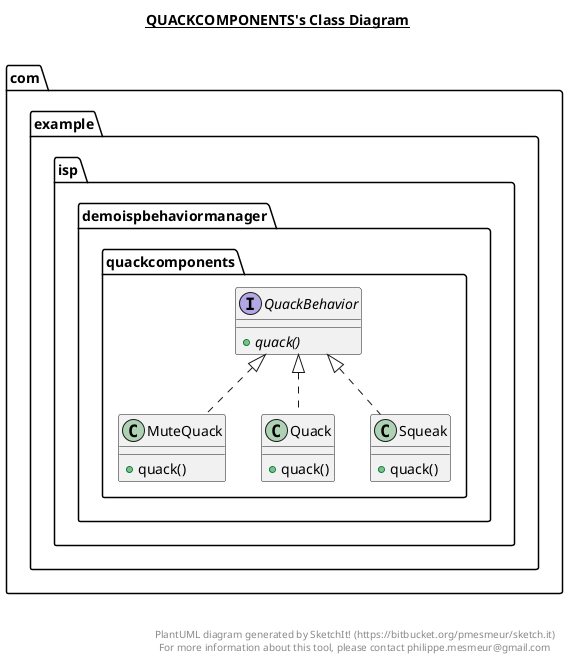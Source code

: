 @startuml

title __QUACKCOMPONENTS's Class Diagram__\n

  namespace com.example.isp.demoispbehaviormanager {
    namespace quackcomponents {
      class com.example.isp.demoispbehaviormanager.quackcomponents.MuteQuack {
          + quack()
      }
    }
  }
  

  namespace com.example.isp.demoispbehaviormanager {
    namespace quackcomponents {
      class com.example.isp.demoispbehaviormanager.quackcomponents.Quack {
          + quack()
      }
    }
  }
  

  namespace com.example.isp.demoispbehaviormanager {
    namespace quackcomponents {
      interface com.example.isp.demoispbehaviormanager.quackcomponents.QuackBehavior {
          {abstract} + quack()
      }
    }
  }
  

  namespace com.example.isp.demoispbehaviormanager {
    namespace quackcomponents {
      class com.example.isp.demoispbehaviormanager.quackcomponents.Squeak {
          + quack()
      }
    }
  }
  

  com.example.isp.demoispbehaviormanager.quackcomponents.MuteQuack .up.|> com.example.isp.demoispbehaviormanager.quackcomponents.QuackBehavior
  com.example.isp.demoispbehaviormanager.quackcomponents.Quack .up.|> com.example.isp.demoispbehaviormanager.quackcomponents.QuackBehavior
  com.example.isp.demoispbehaviormanager.quackcomponents.Squeak .up.|> com.example.isp.demoispbehaviormanager.quackcomponents.QuackBehavior


right footer


PlantUML diagram generated by SketchIt! (https://bitbucket.org/pmesmeur/sketch.it)
For more information about this tool, please contact philippe.mesmeur@gmail.com
endfooter

@enduml
